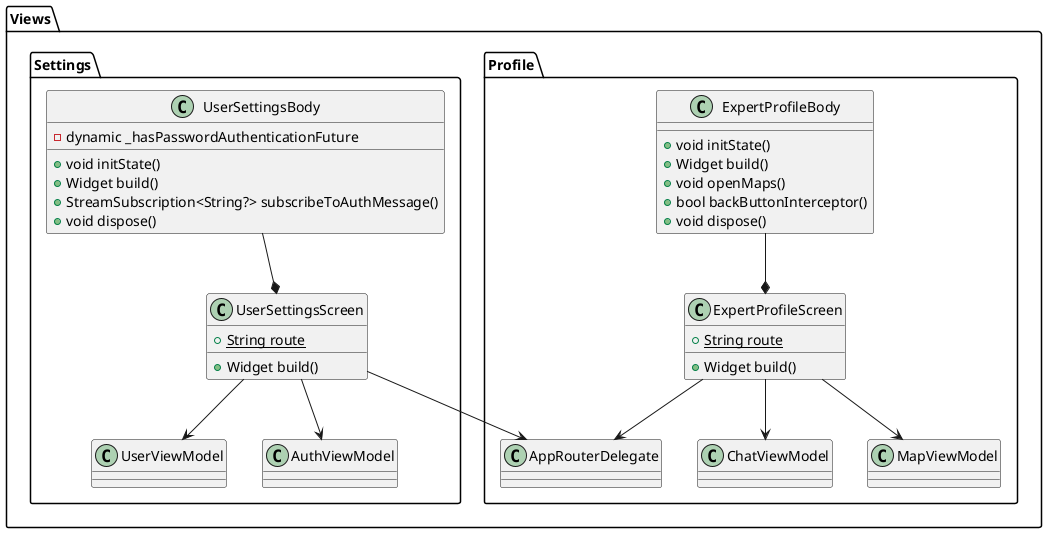 @startuml ViwesUML
package Views {

    package Profile {
        class "ExpertProfileScreen" {
            {static} +String route
            +Widget build()
        }
        "ExpertProfileScreen" --> "MapViewModel"
        "ExpertProfileScreen" --> "ChatViewModel"
        "ExpertProfileScreen" --> "AppRouterDelegate"

        class "ExpertProfileBody" {
            +void initState()
            +Widget build()
            +void openMaps()
            +bool backButtonInterceptor()
            +void dispose()
        }
        "ExpertProfileBody" --* "ExpertProfileScreen"
    }

    package Settings {
        class "UserSettingsScreen" {
            {static} +String route
            +Widget build()
        }
        "UserSettingsScreen" --> "AppRouterDelegate"
        "UserSettingsScreen" --> "UserViewModel"
        "UserSettingsScreen" --> "AuthViewModel"

        class "UserSettingsBody" {
            -dynamic _hasPasswordAuthenticationFuture
            +void initState()
            +Widget build()
            +StreamSubscription<String?> subscribeToAuthMessage()
            +void dispose()
        }
        "UserSettingsBody" --* "UserSettingsScreen"
    }
}
@enduml